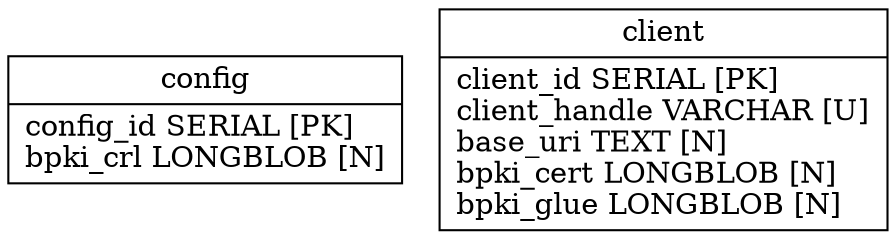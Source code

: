 // Automatically generated from pubd.sql

digraph test {
	edge [arrowtail=none, arrowhead=crow];
	graph [ratio=fill, overlap=false];
	node [label="\N", fillcolor=white, shape=record, style=filled];
	node1 [label="{config\n|config_id\ SERIAL\ [PK]\lbpki_crl\ LONGBLOB\ [N]\l}"];
	node2 [label="{client\n|client_id\ SERIAL\ [PK]\lclient_handle\ VARCHAR\ [U]\lbase_uri\ TEXT\ [N]\lbpki_cert\ LONGBLOB\ [N]\lbpki_glue\ LONGBLOB\ [N]\l}"];
}

